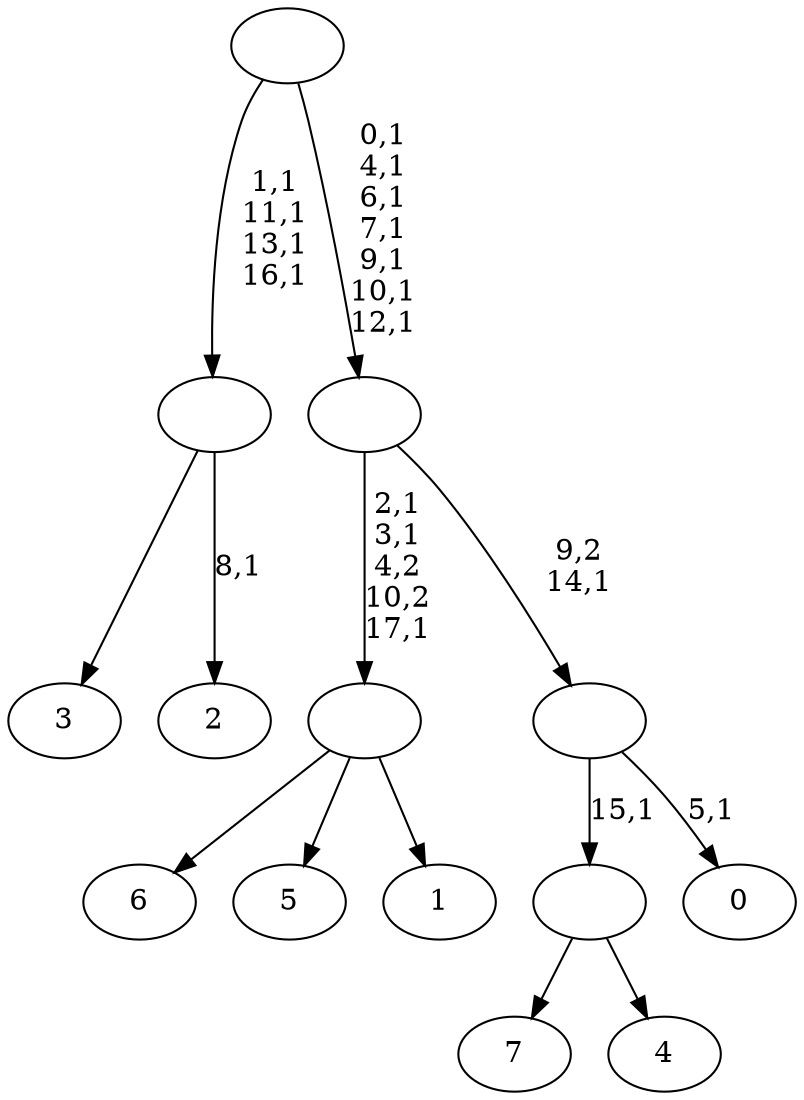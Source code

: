 digraph T {
	26 [label="7"]
	25 [label="6"]
	24 [label="5"]
	23 [label="4"]
	22 [label=""]
	21 [label="3"]
	20 [label="2"]
	18 [label=""]
	14 [label="1"]
	13 [label=""]
	10 [label="0"]
	8 [label=""]
	7 [label=""]
	0 [label=""]
	22 -> 26 [label=""]
	22 -> 23 [label=""]
	18 -> 20 [label="8,1"]
	18 -> 21 [label=""]
	13 -> 25 [label=""]
	13 -> 24 [label=""]
	13 -> 14 [label=""]
	8 -> 10 [label="5,1"]
	8 -> 22 [label="15,1"]
	7 -> 13 [label="2,1\n3,1\n4,2\n10,2\n17,1"]
	7 -> 8 [label="9,2\n14,1"]
	0 -> 7 [label="0,1\n4,1\n6,1\n7,1\n9,1\n10,1\n12,1"]
	0 -> 18 [label="1,1\n11,1\n13,1\n16,1"]
}
